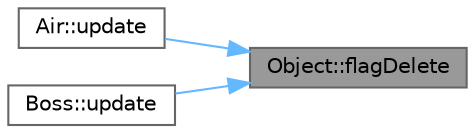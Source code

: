 digraph "Object::flagDelete"
{
 // LATEX_PDF_SIZE
  bgcolor="transparent";
  edge [fontname=Helvetica,fontsize=10,labelfontname=Helvetica,labelfontsize=10];
  node [fontname=Helvetica,fontsize=10,shape=box,height=0.2,width=0.4];
  rankdir="RL";
  Node1 [id="Node000001",label="Object::flagDelete",height=0.2,width=0.4,color="gray40", fillcolor="grey60", style="filled", fontcolor="black",tooltip=" "];
  Node1 -> Node2 [id="edge1_Node000001_Node000002",dir="back",color="steelblue1",style="solid",tooltip=" "];
  Node2 [id="Node000002",label="Air::update",height=0.2,width=0.4,color="grey40", fillcolor="white", style="filled",URL="$class_air.html#af69d0b97a17f128b091a3de191d82862",tooltip=" "];
  Node1 -> Node3 [id="edge2_Node000001_Node000003",dir="back",color="steelblue1",style="solid",tooltip=" "];
  Node3 [id="Node000003",label="Boss::update",height=0.2,width=0.4,color="grey40", fillcolor="white", style="filled",URL="$class_boss.html#aacbf018ecb6dff0260e2020eee7a8b69",tooltip=" "];
}
